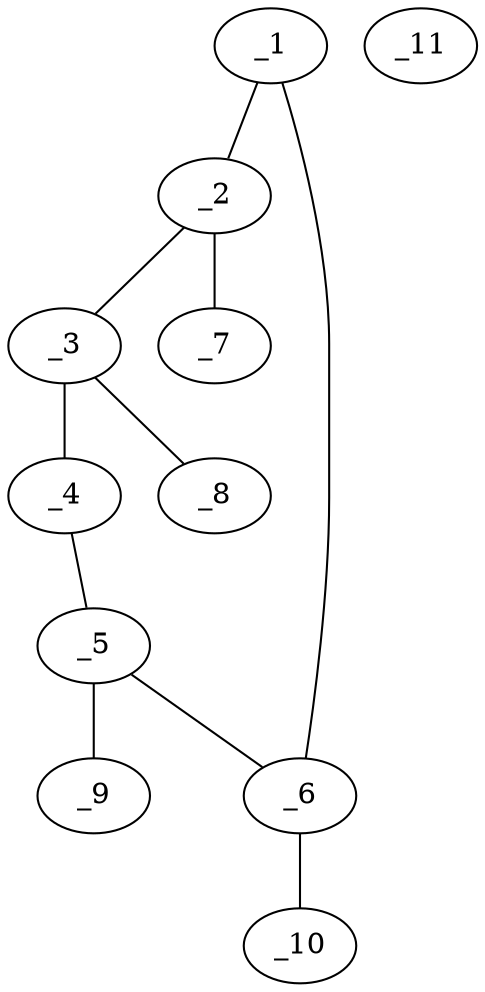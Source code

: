 graph molid667249 {
	_1	 [charge=0,
		chem=1,
		symbol="C  ",
		x="4.5981",
		y="0.5"];
	_2	 [charge=0,
		chem=1,
		symbol="C  ",
		x="3.7321",
		y=1];
	_1 -- _2	 [valence=1];
	_6	 [charge=0,
		chem=1,
		symbol="C  ",
		x="4.5981",
		y="-0.5"];
	_1 -- _6	 [valence=2];
	_3	 [charge=0,
		chem=1,
		symbol="C  ",
		x="2.866",
		y="0.5"];
	_2 -- _3	 [valence=2];
	_7	 [charge=0,
		chem=4,
		symbol="N  ",
		x="3.7321",
		y=2];
	_2 -- _7	 [valence=1];
	_4	 [charge=0,
		chem=1,
		symbol="C  ",
		x="2.866",
		y="-0.5"];
	_3 -- _4	 [valence=1];
	_8	 [charge=0,
		chem=4,
		symbol="N  ",
		x=2,
		y=1];
	_3 -- _8	 [valence=1];
	_5	 [charge=0,
		chem=1,
		symbol="C  ",
		x="3.732",
		y="-1"];
	_4 -- _5	 [valence=2];
	_5 -- _6	 [valence=1];
	_9	 [charge=0,
		chem=4,
		symbol="N  ",
		x="3.732",
		y="-2"];
	_5 -- _9	 [valence=1];
	_10	 [charge=0,
		chem=4,
		symbol="N  ",
		x="5.4641",
		y="-1"];
	_6 -- _10	 [valence=1];
	_11	 [charge=0,
		chem=7,
		symbol="Cl ",
		x="7.4641",
		y=0];
}
